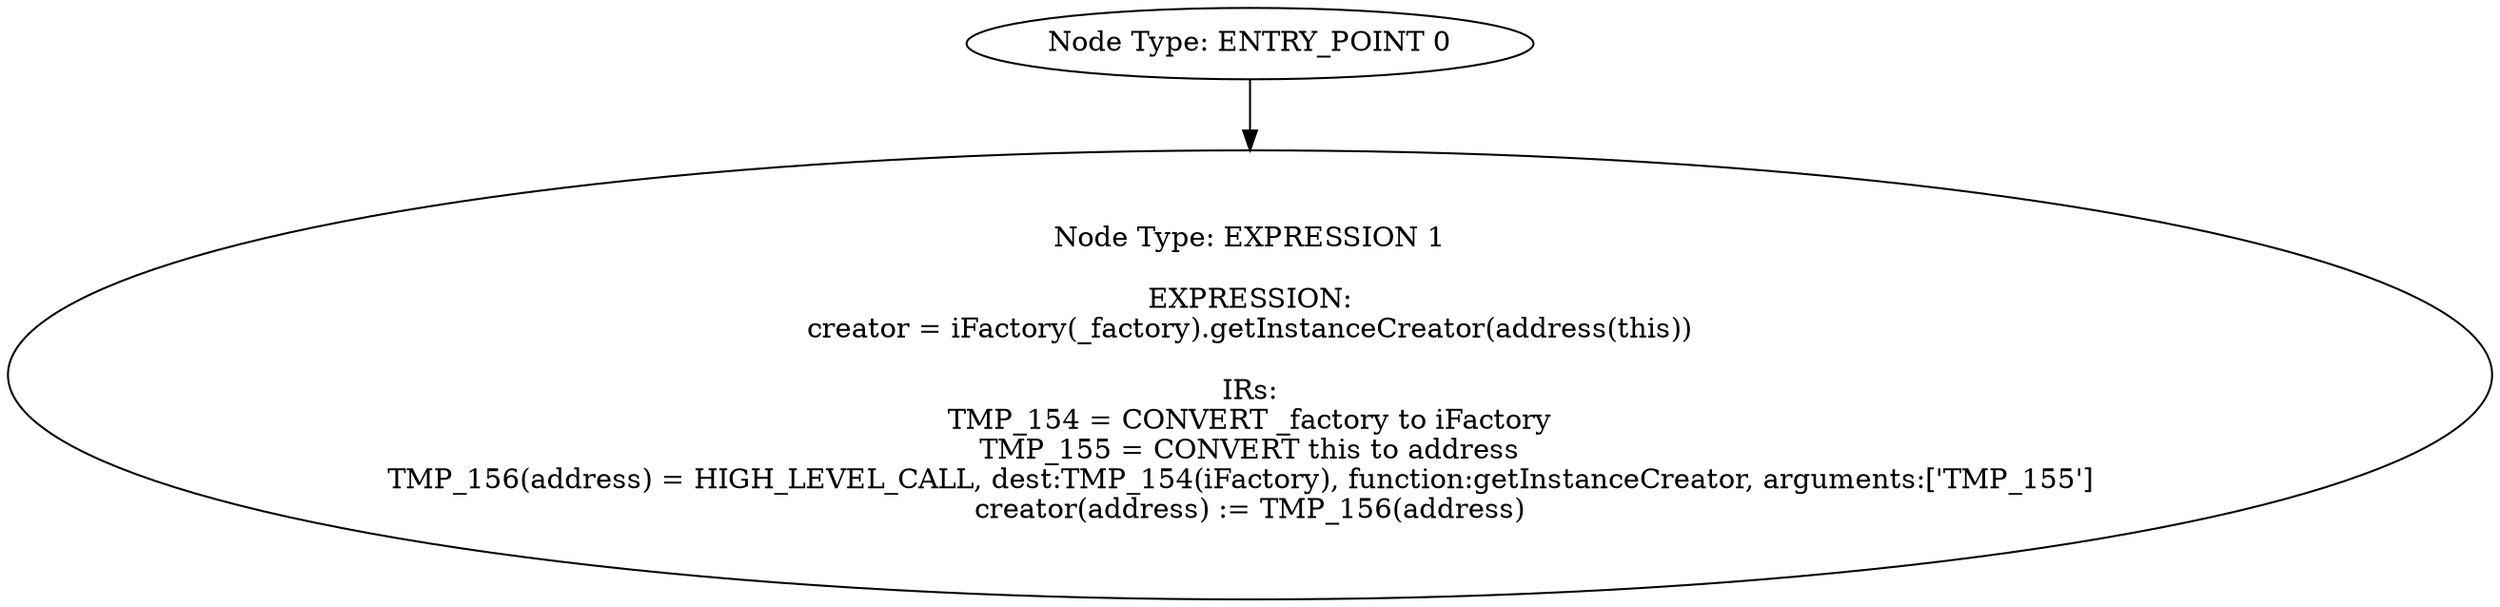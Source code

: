 digraph{
0[label="Node Type: ENTRY_POINT 0
"];
0->1;
1[label="Node Type: EXPRESSION 1

EXPRESSION:
creator = iFactory(_factory).getInstanceCreator(address(this))

IRs:
TMP_154 = CONVERT _factory to iFactory
TMP_155 = CONVERT this to address
TMP_156(address) = HIGH_LEVEL_CALL, dest:TMP_154(iFactory), function:getInstanceCreator, arguments:['TMP_155']  
creator(address) := TMP_156(address)"];
}
